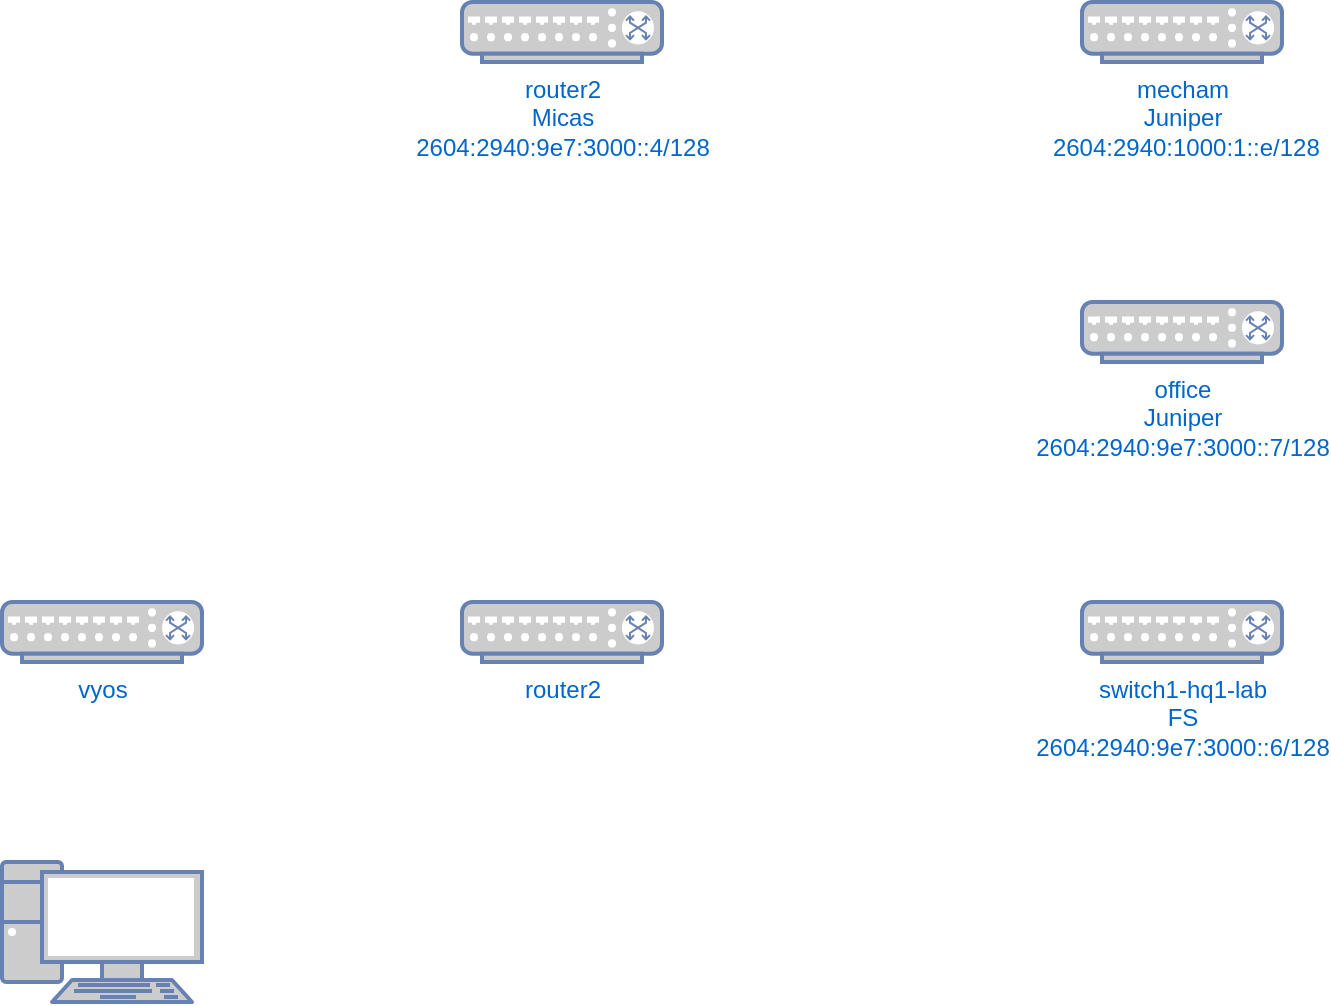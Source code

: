 <mxfile version="24.2.2" type="github">
  <diagram name="Page-1" id="d66fe2ae-3e9f-cf2f-6d29-e24063ad5d60">
    <mxGraphModel dx="3333" dy="715" grid="1" gridSize="10" guides="1" tooltips="1" connect="1" arrows="1" fold="1" page="1" pageScale="1" pageWidth="1100" pageHeight="850" background="none" math="0" shadow="0">
      <root>
        <mxCell id="0" />
        <mxCell id="1" parent="0" />
        <mxCell id="5fc5e51f7ca293a3-112" value="&lt;div&gt;router2&lt;/div&gt;&lt;div&gt;Micas&lt;/div&gt;&lt;div&gt;2604:2940:9e7:3000::4/128&lt;br&gt;&lt;/div&gt;" style="fontColor=#0066CC;verticalAlign=top;verticalLabelPosition=bottom;labelPosition=center;align=center;html=1;fillColor=#CCCCCC;strokeColor=#6881B3;gradientColor=none;gradientDirection=north;strokeWidth=2;shape=mxgraph.networks.switch;rounded=1;shadow=0;comic=0;labelBackgroundColor=#ffffff;" parent="1" vertex="1">
          <mxGeometry x="-1910" y="180" width="100" height="30" as="geometry" />
        </mxCell>
        <mxCell id="5fc5e51f7ca293a3-130" value="&lt;div&gt;switch1-hq1-lab&lt;/div&gt;&lt;div&gt;FS&lt;br&gt;&lt;/div&gt;2604:2940:9e7:3000::6/128" style="fontColor=#0066CC;verticalAlign=top;verticalLabelPosition=bottom;labelPosition=center;align=center;html=1;fillColor=#CCCCCC;strokeColor=#6881B3;gradientColor=none;gradientDirection=north;strokeWidth=2;shape=mxgraph.networks.switch;rounded=1;shadow=0;comic=0;labelBackgroundColor=#ffffff;" parent="1" vertex="1">
          <mxGeometry x="-1600" y="480" width="100" height="30" as="geometry" />
        </mxCell>
        <mxCell id="jUVDWcc5kCHYT3-XGy0E-1" value="&lt;div&gt;mecham&lt;/div&gt;&lt;div&gt;Juniper&lt;/div&gt;&lt;div&gt;&amp;nbsp;2604:2940:1000:1::e/128&lt;br&gt;&lt;/div&gt;" style="fontColor=#0066CC;verticalAlign=top;verticalLabelPosition=bottom;labelPosition=center;align=center;html=1;fillColor=#CCCCCC;strokeColor=#6881B3;gradientColor=none;gradientDirection=north;strokeWidth=2;shape=mxgraph.networks.switch;rounded=1;shadow=0;comic=0;labelBackgroundColor=#ffffff;" vertex="1" parent="1">
          <mxGeometry x="-1600" y="180" width="100" height="30" as="geometry" />
        </mxCell>
        <mxCell id="jUVDWcc5kCHYT3-XGy0E-2" value="&lt;div&gt;router2&lt;/div&gt;" style="fontColor=#0066CC;verticalAlign=top;verticalLabelPosition=bottom;labelPosition=center;align=center;html=1;fillColor=#CCCCCC;strokeColor=#6881B3;gradientColor=none;gradientDirection=north;strokeWidth=2;shape=mxgraph.networks.switch;rounded=1;shadow=0;comic=0;labelBackgroundColor=#ffffff;" vertex="1" parent="1">
          <mxGeometry x="-1910" y="480" width="100" height="30" as="geometry" />
        </mxCell>
        <mxCell id="jUVDWcc5kCHYT3-XGy0E-3" value="&lt;div&gt;vyos&lt;/div&gt;" style="fontColor=#0066CC;verticalAlign=top;verticalLabelPosition=bottom;labelPosition=center;align=center;html=1;fillColor=#CCCCCC;strokeColor=#6881B3;gradientColor=none;gradientDirection=north;strokeWidth=2;shape=mxgraph.networks.switch;rounded=1;shadow=0;comic=0;labelBackgroundColor=#ffffff;" vertex="1" parent="1">
          <mxGeometry x="-2140" y="480" width="100" height="30" as="geometry" />
        </mxCell>
        <mxCell id="jUVDWcc5kCHYT3-XGy0E-4" value="" style="fontColor=#0066CC;verticalAlign=top;verticalLabelPosition=bottom;labelPosition=center;align=center;html=1;outlineConnect=0;fillColor=#CCCCCC;strokeColor=#6881B3;gradientColor=none;gradientDirection=north;strokeWidth=2;shape=mxgraph.networks.pc;" vertex="1" parent="1">
          <mxGeometry x="-2140" y="610" width="100" height="70" as="geometry" />
        </mxCell>
        <mxCell id="jUVDWcc5kCHYT3-XGy0E-7" value="&lt;div&gt;office&lt;/div&gt;&lt;div&gt;Juniper&lt;/div&gt;&lt;div&gt;2604:2940:9e7:3000::7/128&lt;br&gt;&lt;/div&gt;" style="fontColor=#0066CC;verticalAlign=top;verticalLabelPosition=bottom;labelPosition=center;align=center;html=1;fillColor=#CCCCCC;strokeColor=#6881B3;gradientColor=none;gradientDirection=north;strokeWidth=2;shape=mxgraph.networks.switch;rounded=1;shadow=0;comic=0;labelBackgroundColor=#ffffff;" vertex="1" parent="1">
          <mxGeometry x="-1600" y="330" width="100" height="30" as="geometry" />
        </mxCell>
      </root>
    </mxGraphModel>
  </diagram>
</mxfile>
